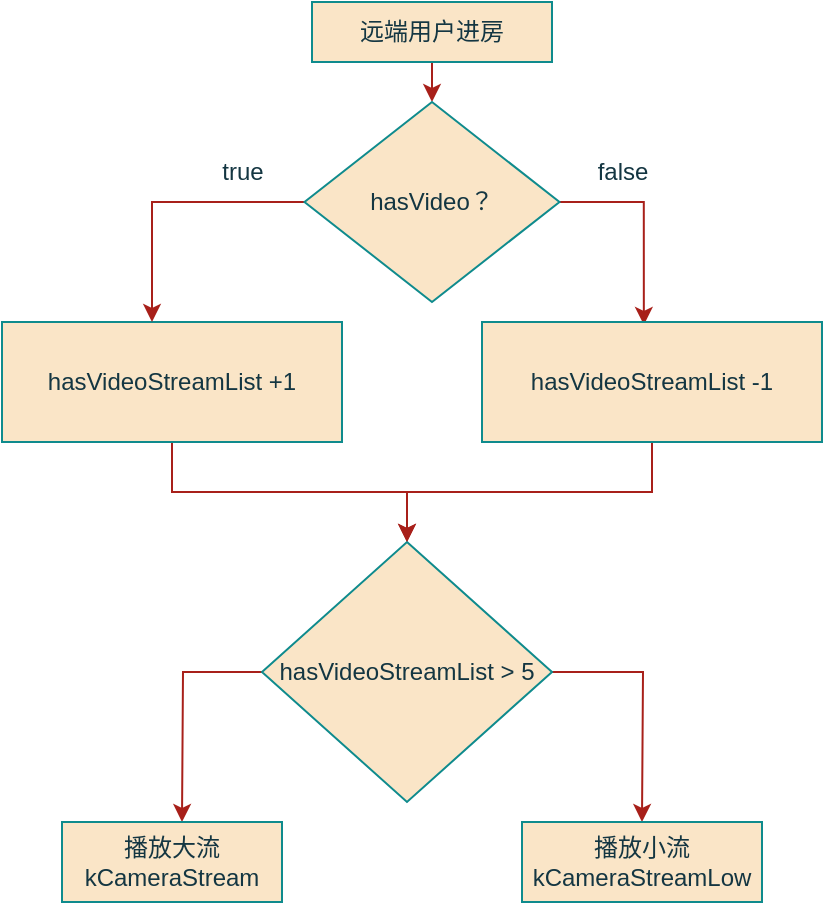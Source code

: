 <mxfile version="21.3.8" type="github">
  <diagram name="第 1 页" id="5K9vIl2_KgrFC6H6II1F">
    <mxGraphModel dx="1455" dy="812" grid="1" gridSize="10" guides="1" tooltips="1" connect="1" arrows="1" fold="1" page="1" pageScale="1" pageWidth="690" pageHeight="980" math="0" shadow="0">
      <root>
        <mxCell id="0" />
        <mxCell id="1" parent="0" />
        <mxCell id="Qoif_rLCkdV2CTG1rmWO-13" style="edgeStyle=orthogonalEdgeStyle;rounded=0;orthogonalLoop=1;jettySize=auto;html=1;strokeColor=#A8201A;fontColor=#143642;fillColor=#FAE5C7;" edge="1" parent="1" source="Qoif_rLCkdV2CTG1rmWO-1" target="Qoif_rLCkdV2CTG1rmWO-4">
          <mxGeometry relative="1" as="geometry" />
        </mxCell>
        <mxCell id="Qoif_rLCkdV2CTG1rmWO-1" value="hasVideoStreamList +1" style="rounded=0;whiteSpace=wrap;html=1;labelBackgroundColor=none;fillColor=#FAE5C7;strokeColor=#0F8B8D;fontColor=#143642;" vertex="1" parent="1">
          <mxGeometry x="120" y="230" width="170" height="60" as="geometry" />
        </mxCell>
        <mxCell id="Qoif_rLCkdV2CTG1rmWO-6" value="" style="edgeStyle=orthogonalEdgeStyle;rounded=0;orthogonalLoop=1;jettySize=auto;html=1;strokeColor=#A8201A;fontColor=#143642;fillColor=#FAE5C7;" edge="1" parent="1" source="Qoif_rLCkdV2CTG1rmWO-2" target="Qoif_rLCkdV2CTG1rmWO-5">
          <mxGeometry relative="1" as="geometry" />
        </mxCell>
        <mxCell id="Qoif_rLCkdV2CTG1rmWO-2" value="远端用户进房" style="whiteSpace=wrap;html=1;labelBackgroundColor=none;fillColor=#FAE5C7;strokeColor=#0F8B8D;fontColor=#143642;" vertex="1" parent="1">
          <mxGeometry x="275" y="70" width="120" height="30" as="geometry" />
        </mxCell>
        <mxCell id="Qoif_rLCkdV2CTG1rmWO-15" style="edgeStyle=orthogonalEdgeStyle;rounded=0;orthogonalLoop=1;jettySize=auto;html=1;strokeColor=#A8201A;fontColor=#143642;fillColor=#FAE5C7;" edge="1" parent="1" source="Qoif_rLCkdV2CTG1rmWO-4">
          <mxGeometry relative="1" as="geometry">
            <mxPoint x="210" y="480" as="targetPoint" />
          </mxGeometry>
        </mxCell>
        <mxCell id="Qoif_rLCkdV2CTG1rmWO-16" style="edgeStyle=orthogonalEdgeStyle;rounded=0;orthogonalLoop=1;jettySize=auto;html=1;strokeColor=#A8201A;fontColor=#143642;fillColor=#FAE5C7;" edge="1" parent="1" source="Qoif_rLCkdV2CTG1rmWO-4">
          <mxGeometry relative="1" as="geometry">
            <mxPoint x="440" y="480" as="targetPoint" />
          </mxGeometry>
        </mxCell>
        <mxCell id="Qoif_rLCkdV2CTG1rmWO-4" value="hasVideoStreamList &amp;gt; 5" style="rhombus;whiteSpace=wrap;html=1;strokeColor=#0F8B8D;fontColor=#143642;fillColor=#FAE5C7;" vertex="1" parent="1">
          <mxGeometry x="250" y="340" width="145" height="130" as="geometry" />
        </mxCell>
        <mxCell id="Qoif_rLCkdV2CTG1rmWO-9" style="edgeStyle=orthogonalEdgeStyle;rounded=0;orthogonalLoop=1;jettySize=auto;html=1;strokeColor=#A8201A;fontColor=#143642;fillColor=#FAE5C7;entryX=0.476;entryY=0.024;entryDx=0;entryDy=0;entryPerimeter=0;" edge="1" parent="1" source="Qoif_rLCkdV2CTG1rmWO-5" target="Qoif_rLCkdV2CTG1rmWO-10">
          <mxGeometry relative="1" as="geometry">
            <mxPoint x="441" y="226" as="targetPoint" />
            <Array as="points">
              <mxPoint x="441" y="170" />
            </Array>
          </mxGeometry>
        </mxCell>
        <mxCell id="Qoif_rLCkdV2CTG1rmWO-11" style="edgeStyle=orthogonalEdgeStyle;rounded=0;orthogonalLoop=1;jettySize=auto;html=1;strokeColor=#A8201A;fontColor=#143642;fillColor=#FAE5C7;" edge="1" parent="1" source="Qoif_rLCkdV2CTG1rmWO-5">
          <mxGeometry relative="1" as="geometry">
            <mxPoint x="195" y="230" as="targetPoint" />
            <Array as="points">
              <mxPoint x="195" y="170" />
            </Array>
          </mxGeometry>
        </mxCell>
        <mxCell id="Qoif_rLCkdV2CTG1rmWO-5" value="hasVideo？" style="rhombus;whiteSpace=wrap;html=1;strokeColor=#0F8B8D;fontColor=#143642;fillColor=#FAE5C7;" vertex="1" parent="1">
          <mxGeometry x="271.25" y="120" width="127.5" height="100" as="geometry" />
        </mxCell>
        <mxCell id="Qoif_rLCkdV2CTG1rmWO-8" value="true" style="text;html=1;align=center;verticalAlign=middle;resizable=0;points=[];autosize=1;strokeColor=none;fillColor=none;fontColor=#143642;" vertex="1" parent="1">
          <mxGeometry x="220" y="140" width="40" height="30" as="geometry" />
        </mxCell>
        <mxCell id="Qoif_rLCkdV2CTG1rmWO-14" style="edgeStyle=orthogonalEdgeStyle;rounded=0;orthogonalLoop=1;jettySize=auto;html=1;strokeColor=#A8201A;fontColor=#143642;fillColor=#FAE5C7;" edge="1" parent="1" source="Qoif_rLCkdV2CTG1rmWO-10" target="Qoif_rLCkdV2CTG1rmWO-4">
          <mxGeometry relative="1" as="geometry" />
        </mxCell>
        <mxCell id="Qoif_rLCkdV2CTG1rmWO-10" value="hasVideoStreamList -1" style="rounded=0;whiteSpace=wrap;html=1;labelBackgroundColor=none;fillColor=#FAE5C7;strokeColor=#0F8B8D;fontColor=#143642;" vertex="1" parent="1">
          <mxGeometry x="360" y="230" width="170" height="60" as="geometry" />
        </mxCell>
        <mxCell id="Qoif_rLCkdV2CTG1rmWO-12" value="false" style="text;html=1;align=center;verticalAlign=middle;resizable=0;points=[];autosize=1;strokeColor=none;fillColor=none;fontColor=#143642;" vertex="1" parent="1">
          <mxGeometry x="405" y="140" width="50" height="30" as="geometry" />
        </mxCell>
        <mxCell id="Qoif_rLCkdV2CTG1rmWO-17" value="播放大流&lt;br&gt;kCameraStream" style="whiteSpace=wrap;html=1;strokeColor=#0F8B8D;fontColor=#143642;fillColor=#FAE5C7;" vertex="1" parent="1">
          <mxGeometry x="150" y="480" width="110" height="40" as="geometry" />
        </mxCell>
        <mxCell id="Qoif_rLCkdV2CTG1rmWO-18" value="播放小流&lt;br&gt;kCameraStreamLow" style="whiteSpace=wrap;html=1;strokeColor=#0F8B8D;fontColor=#143642;fillColor=#FAE5C7;" vertex="1" parent="1">
          <mxGeometry x="380" y="480" width="120" height="40" as="geometry" />
        </mxCell>
      </root>
    </mxGraphModel>
  </diagram>
</mxfile>
